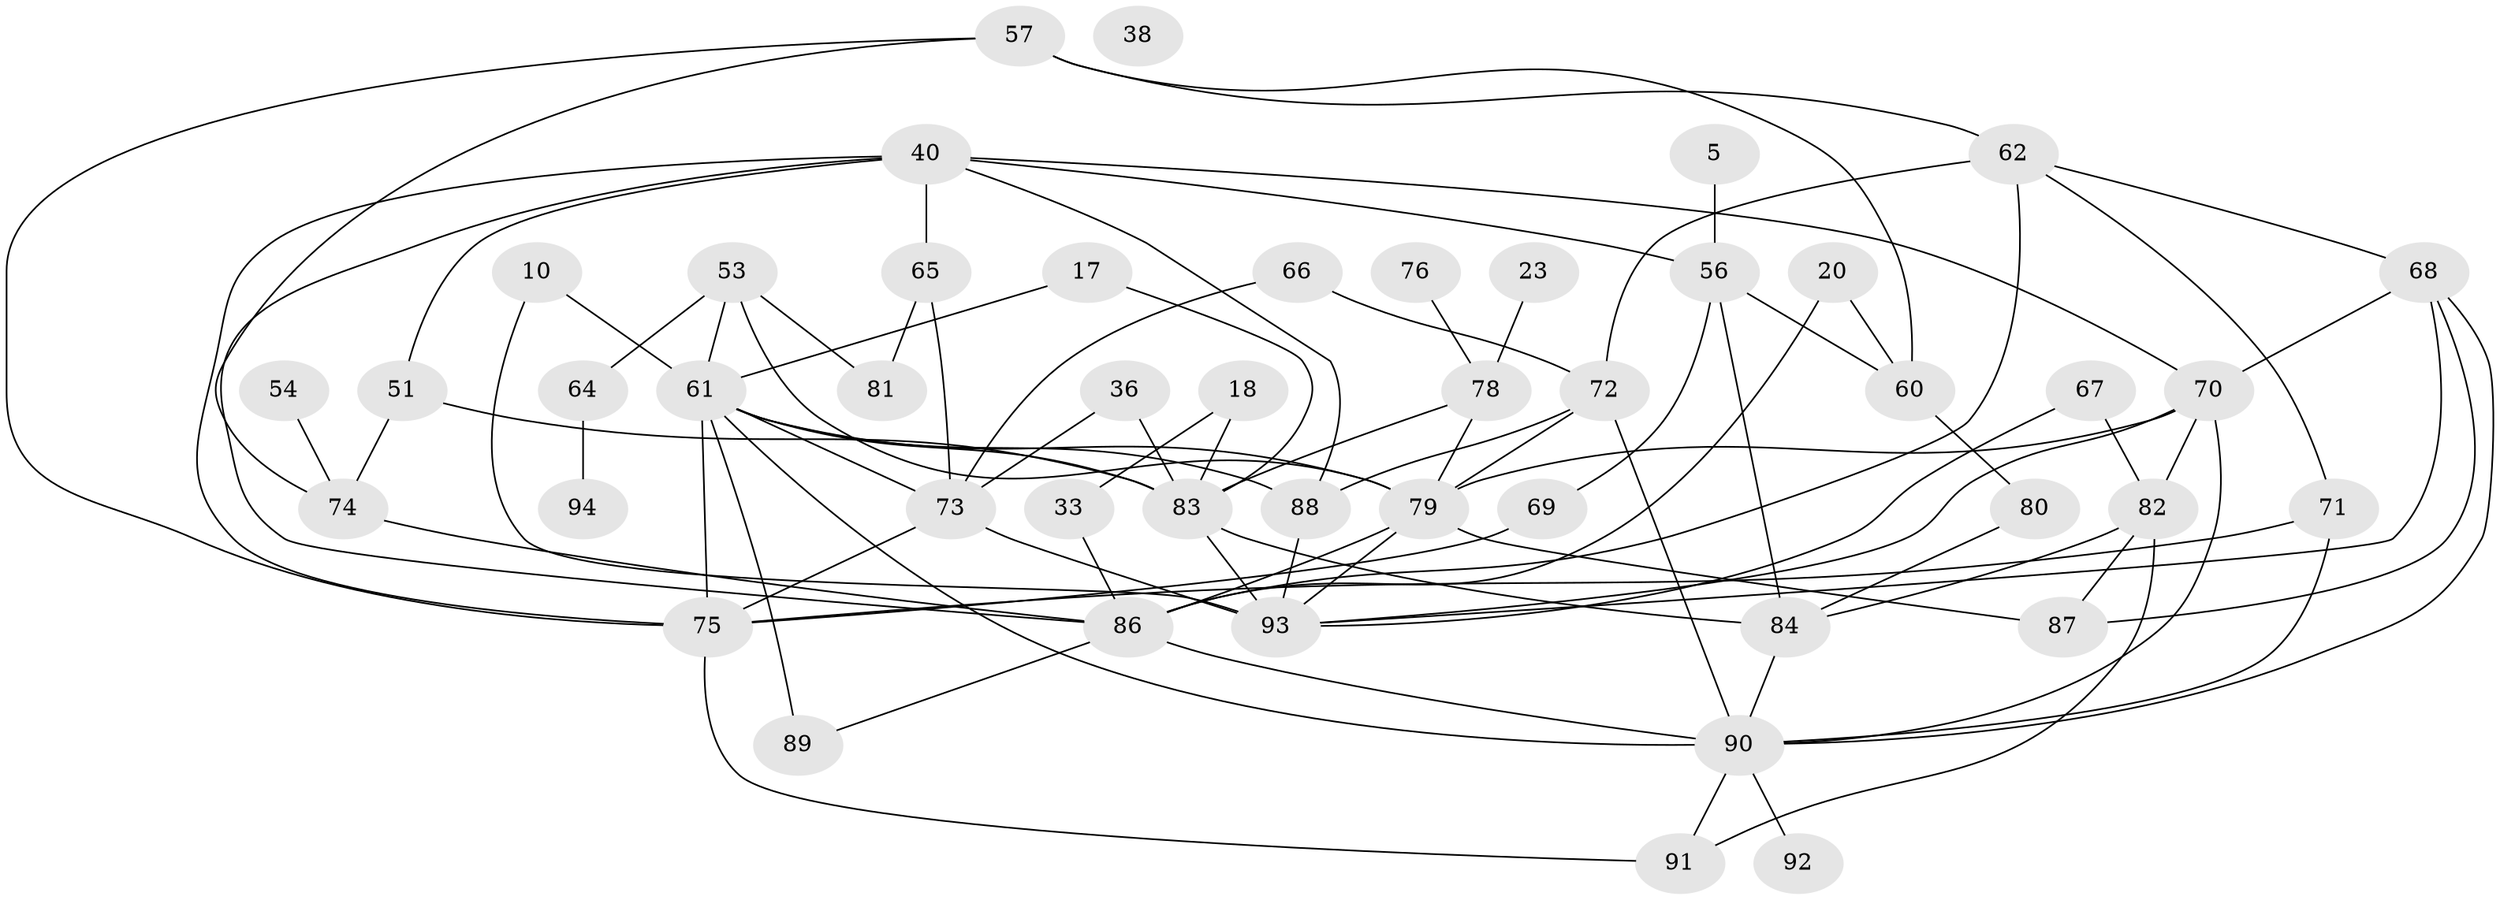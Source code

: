 // original degree distribution, {2: 0.1702127659574468, 5: 0.1702127659574468, 3: 0.3191489361702128, 4: 0.19148936170212766, 1: 0.09574468085106383, 7: 0.010638297872340425, 6: 0.031914893617021274, 0: 0.010638297872340425}
// Generated by graph-tools (version 1.1) at 2025/40/03/09/25 04:40:25]
// undirected, 47 vertices, 89 edges
graph export_dot {
graph [start="1"]
  node [color=gray90,style=filled];
  5;
  10;
  17;
  18;
  20;
  23;
  33;
  36;
  38;
  40 [super="+28"];
  51;
  53;
  54;
  56 [super="+21"];
  57 [super="+11+31"];
  60;
  61 [super="+2+58"];
  62 [super="+32+25+43"];
  64;
  65;
  66;
  67;
  68 [super="+8"];
  69 [super="+47+30"];
  70 [super="+63+49"];
  71;
  72 [super="+55"];
  73 [super="+34+41+29"];
  74;
  75 [super="+50+39"];
  76;
  78 [super="+37"];
  79 [super="+42+35"];
  80;
  81;
  82;
  83 [super="+48"];
  84;
  86 [super="+59+44"];
  87;
  88;
  89 [super="+19"];
  90 [super="+7+85+77"];
  91;
  92;
  93 [super="+14+52"];
  94;
  5 -- 56;
  10 -- 61;
  10 -- 93;
  17 -- 61;
  17 -- 83;
  18 -- 33;
  18 -- 83 [weight=2];
  20 -- 60;
  20 -- 86;
  23 -- 78;
  33 -- 86;
  36 -- 83 [weight=2];
  36 -- 73;
  40 -- 65;
  40 -- 86 [weight=2];
  40 -- 56 [weight=2];
  40 -- 51;
  40 -- 88;
  40 -- 75;
  40 -- 70;
  51 -- 74;
  51 -- 83;
  53 -- 61;
  53 -- 64;
  53 -- 81;
  53 -- 79;
  54 -- 74;
  56 -- 60 [weight=2];
  56 -- 84;
  56 -- 69;
  57 -- 62;
  57 -- 74;
  57 -- 60;
  57 -- 75;
  60 -- 80;
  61 -- 90;
  61 -- 89 [weight=3];
  61 -- 88;
  61 -- 83;
  61 -- 79;
  61 -- 73;
  61 -- 75 [weight=2];
  62 -- 72;
  62 -- 71;
  62 -- 86;
  62 -- 68;
  64 -- 94;
  65 -- 81;
  65 -- 73;
  66 -- 72;
  66 -- 73;
  67 -- 82;
  67 -- 93;
  68 -- 87;
  68 -- 90;
  68 -- 93 [weight=2];
  68 -- 70;
  69 -- 75;
  70 -- 90;
  70 -- 93;
  70 -- 82;
  70 -- 79;
  71 -- 90;
  71 -- 75 [weight=2];
  72 -- 90;
  72 -- 79;
  72 -- 88;
  73 -- 93 [weight=2];
  73 -- 75 [weight=2];
  74 -- 86;
  75 -- 91;
  76 -- 78;
  78 -- 83;
  78 -- 79 [weight=2];
  79 -- 93;
  79 -- 86 [weight=2];
  79 -- 87;
  80 -- 84;
  82 -- 84;
  82 -- 87;
  82 -- 91;
  83 -- 84;
  83 -- 93 [weight=3];
  84 -- 90;
  86 -- 89 [weight=2];
  86 -- 90 [weight=2];
  88 -- 93;
  90 -- 92;
  90 -- 91;
}
